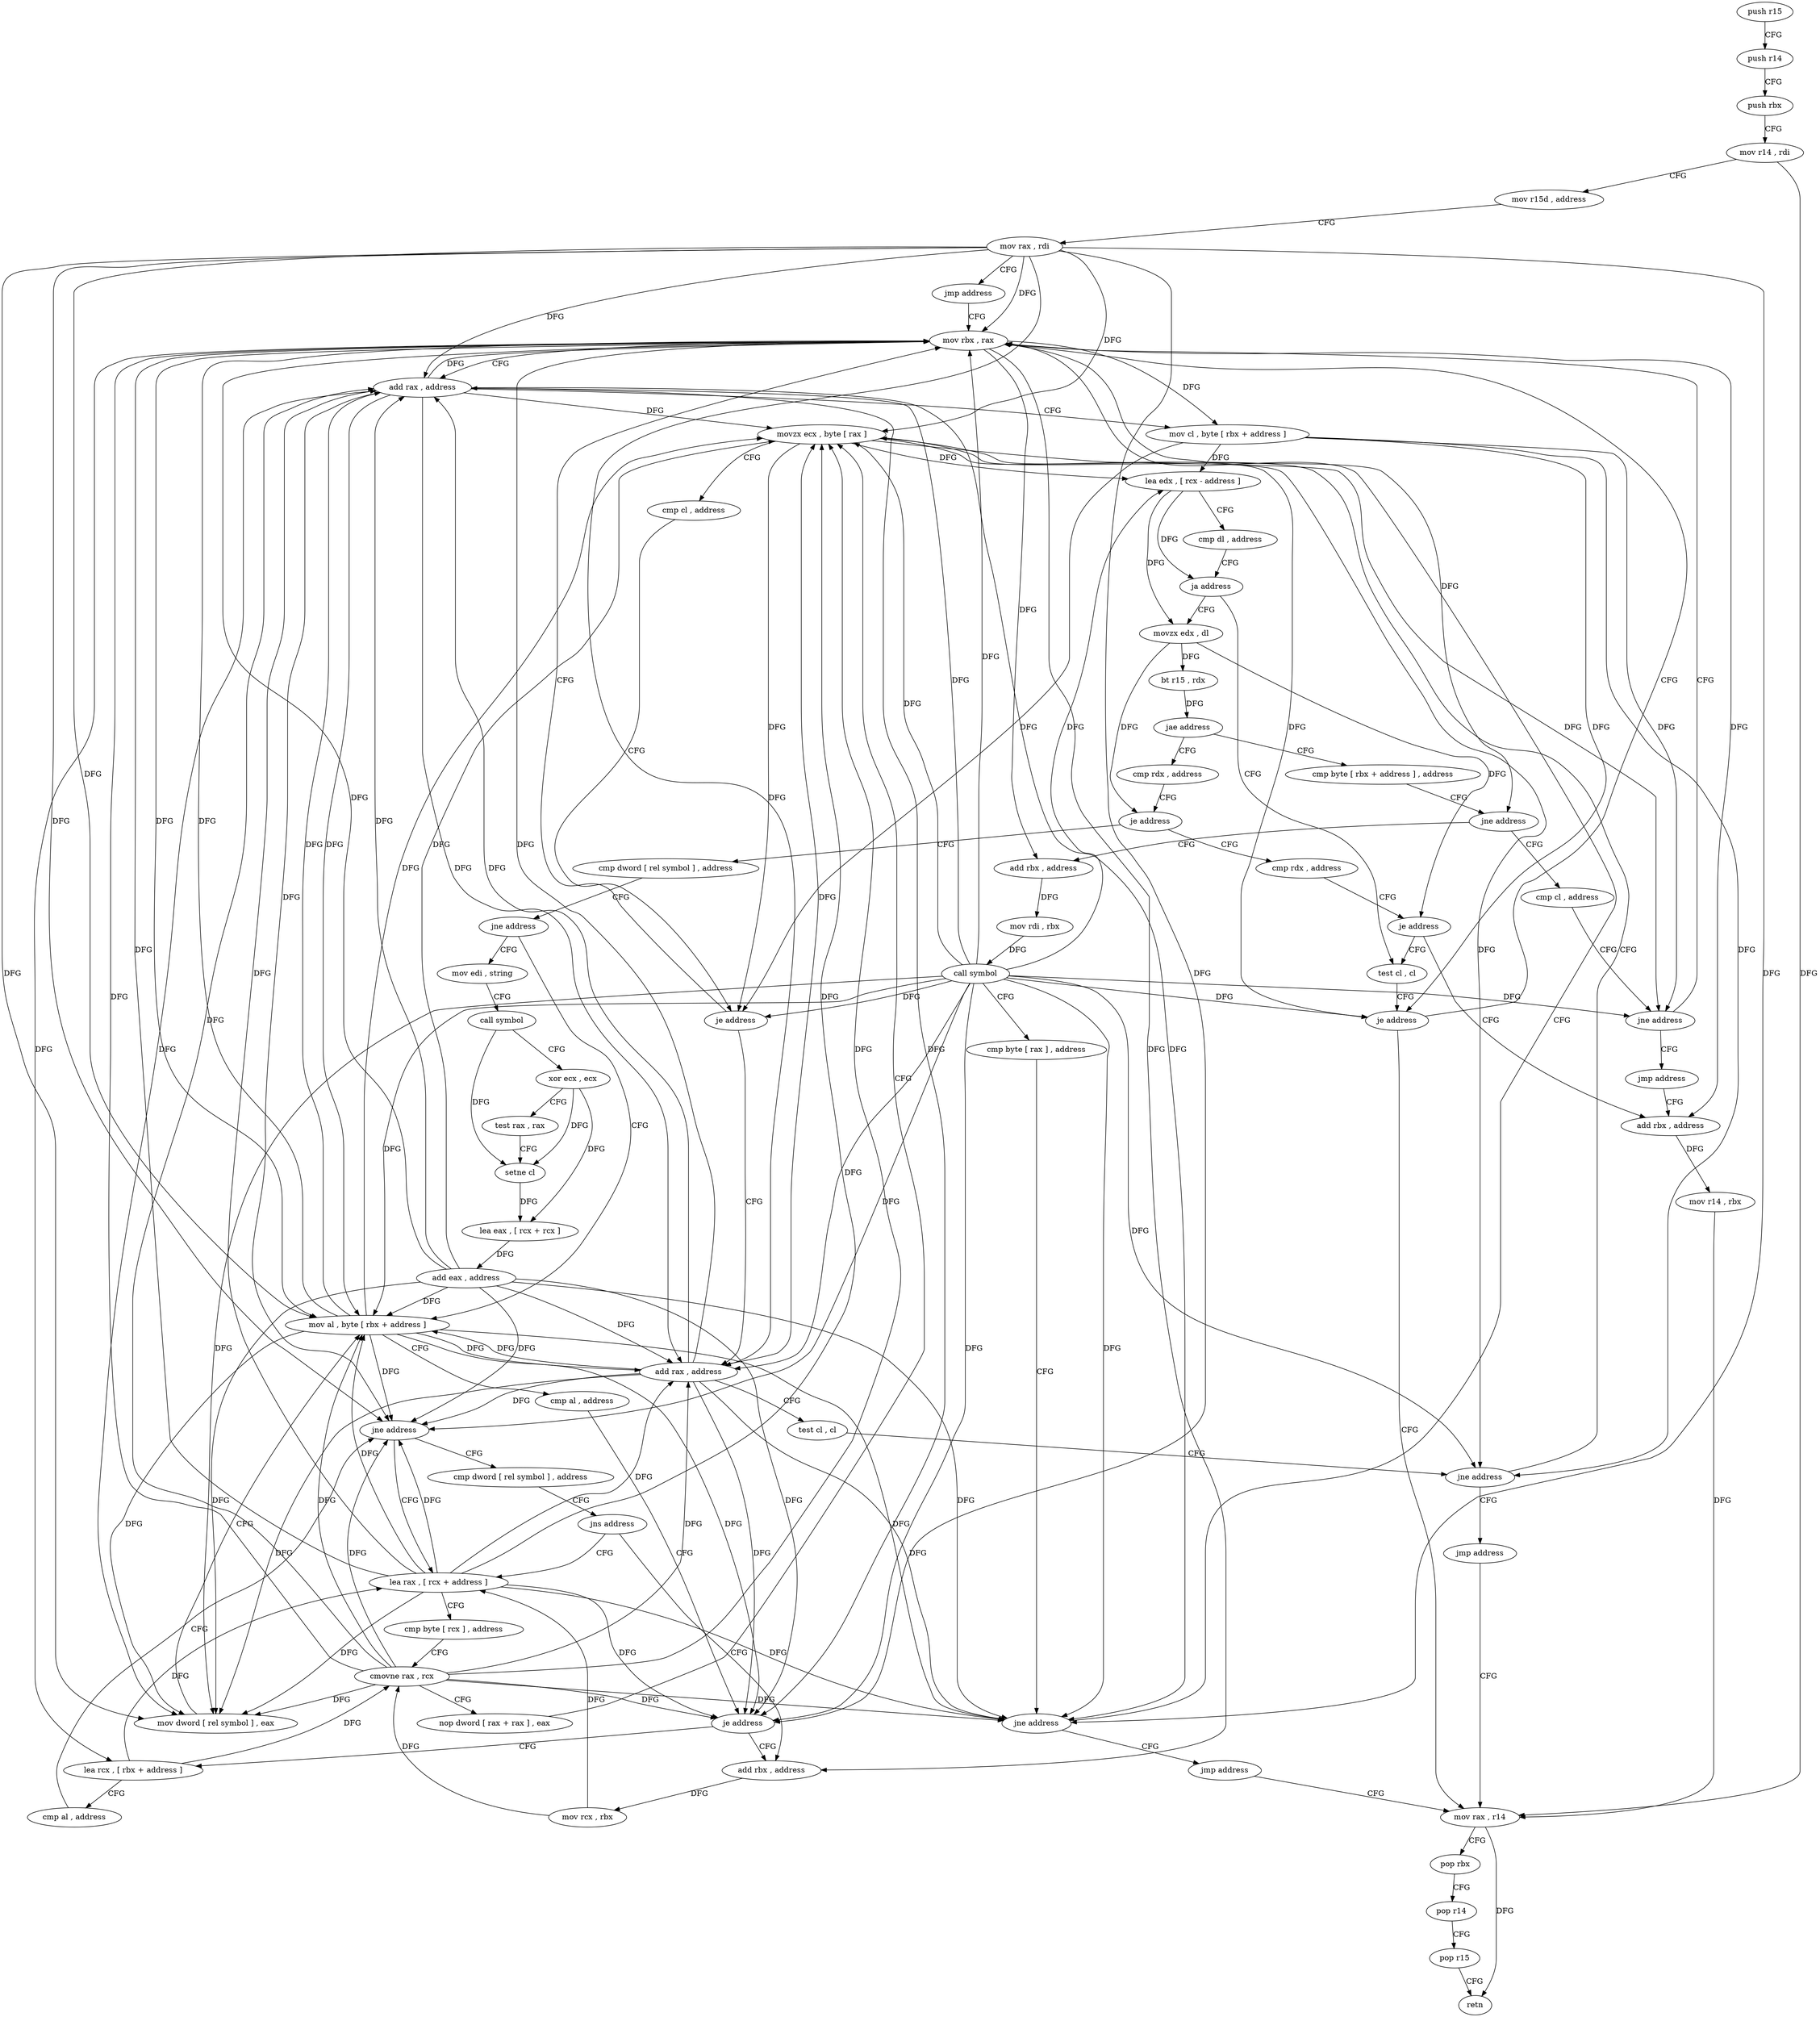 digraph "func" {
"4282336" [label = "push r15" ]
"4282338" [label = "push r14" ]
"4282340" [label = "push rbx" ]
"4282341" [label = "mov r14 , rdi" ]
"4282344" [label = "mov r15d , address" ]
"4282350" [label = "mov rax , rdi" ]
"4282353" [label = "jmp address" ]
"4282392" [label = "mov rbx , rax" ]
"4282395" [label = "add rax , address" ]
"4282399" [label = "mov cl , byte [ rbx + address ]" ]
"4282402" [label = "lea edx , [ rcx - address ]" ]
"4282405" [label = "cmp dl , address" ]
"4282408" [label = "ja address" ]
"4282384" [label = "test cl , cl" ]
"4282410" [label = "movzx edx , dl" ]
"4282386" [label = "je address" ]
"4282573" [label = "mov rax , r14" ]
"4282413" [label = "bt r15 , rdx" ]
"4282417" [label = "jae address" ]
"4282368" [label = "cmp rdx , address" ]
"4282419" [label = "cmp byte [ rbx + address ] , address" ]
"4282576" [label = "pop rbx" ]
"4282577" [label = "pop r14" ]
"4282579" [label = "pop r15" ]
"4282581" [label = "retn" ]
"4282372" [label = "je address" ]
"4282455" [label = "cmp dword [ rel symbol ] , address" ]
"4282374" [label = "cmp rdx , address" ]
"4282423" [label = "jne address" ]
"4282448" [label = "cmp cl , address" ]
"4282425" [label = "add rbx , address" ]
"4282462" [label = "jne address" ]
"4282494" [label = "mov al , byte [ rbx + address ]" ]
"4282464" [label = "mov edi , string" ]
"4282378" [label = "je address" ]
"4282566" [label = "add rbx , address" ]
"4282451" [label = "jne address" ]
"4282453" [label = "jmp address" ]
"4282429" [label = "mov rdi , rbx" ]
"4282432" [label = "call symbol" ]
"4282437" [label = "cmp byte [ rax ] , address" ]
"4282440" [label = "jne address" ]
"4282442" [label = "jmp address" ]
"4282497" [label = "cmp al , address" ]
"4282499" [label = "je address" ]
"4282518" [label = "add rbx , address" ]
"4282501" [label = "lea rcx , [ rbx + address ]" ]
"4282469" [label = "call symbol" ]
"4282474" [label = "xor ecx , ecx" ]
"4282476" [label = "test rax , rax" ]
"4282479" [label = "setne cl" ]
"4282482" [label = "lea eax , [ rcx + rcx ]" ]
"4282485" [label = "add eax , address" ]
"4282488" [label = "mov dword [ rel symbol ] , eax" ]
"4282570" [label = "mov r14 , rbx" ]
"4282522" [label = "mov rcx , rbx" ]
"4282525" [label = "lea rax , [ rcx + address ]" ]
"4282505" [label = "cmp al , address" ]
"4282507" [label = "jne address" ]
"4282509" [label = "cmp dword [ rel symbol ] , address" ]
"4282556" [label = "add rax , address" ]
"4282560" [label = "test cl , cl" ]
"4282562" [label = "jne address" ]
"4282544" [label = "movzx ecx , byte [ rax ]" ]
"4282564" [label = "jmp address" ]
"4282529" [label = "cmp byte [ rcx ] , address" ]
"4282532" [label = "cmovne rax , rcx" ]
"4282536" [label = "nop dword [ rax + rax ] , eax" ]
"4282516" [label = "jns address" ]
"4282547" [label = "cmp cl , address" ]
"4282550" [label = "je address" ]
"4282336" -> "4282338" [ label = "CFG" ]
"4282338" -> "4282340" [ label = "CFG" ]
"4282340" -> "4282341" [ label = "CFG" ]
"4282341" -> "4282344" [ label = "CFG" ]
"4282341" -> "4282573" [ label = "DFG" ]
"4282344" -> "4282350" [ label = "CFG" ]
"4282350" -> "4282353" [ label = "CFG" ]
"4282350" -> "4282392" [ label = "DFG" ]
"4282350" -> "4282395" [ label = "DFG" ]
"4282350" -> "4282440" [ label = "DFG" ]
"4282350" -> "4282494" [ label = "DFG" ]
"4282350" -> "4282499" [ label = "DFG" ]
"4282350" -> "4282488" [ label = "DFG" ]
"4282350" -> "4282507" [ label = "DFG" ]
"4282350" -> "4282544" [ label = "DFG" ]
"4282350" -> "4282556" [ label = "DFG" ]
"4282353" -> "4282392" [ label = "CFG" ]
"4282392" -> "4282395" [ label = "CFG" ]
"4282392" -> "4282399" [ label = "DFG" ]
"4282392" -> "4282423" [ label = "DFG" ]
"4282392" -> "4282425" [ label = "DFG" ]
"4282392" -> "4282494" [ label = "DFG" ]
"4282392" -> "4282566" [ label = "DFG" ]
"4282392" -> "4282518" [ label = "DFG" ]
"4282392" -> "4282501" [ label = "DFG" ]
"4282395" -> "4282399" [ label = "CFG" ]
"4282395" -> "4282392" [ label = "DFG" ]
"4282395" -> "4282440" [ label = "DFG" ]
"4282395" -> "4282494" [ label = "DFG" ]
"4282395" -> "4282499" [ label = "DFG" ]
"4282395" -> "4282488" [ label = "DFG" ]
"4282395" -> "4282507" [ label = "DFG" ]
"4282395" -> "4282544" [ label = "DFG" ]
"4282395" -> "4282556" [ label = "DFG" ]
"4282399" -> "4282402" [ label = "DFG" ]
"4282399" -> "4282386" [ label = "DFG" ]
"4282399" -> "4282451" [ label = "DFG" ]
"4282399" -> "4282550" [ label = "DFG" ]
"4282399" -> "4282562" [ label = "DFG" ]
"4282402" -> "4282405" [ label = "CFG" ]
"4282402" -> "4282408" [ label = "DFG" ]
"4282402" -> "4282410" [ label = "DFG" ]
"4282405" -> "4282408" [ label = "CFG" ]
"4282408" -> "4282384" [ label = "CFG" ]
"4282408" -> "4282410" [ label = "CFG" ]
"4282384" -> "4282386" [ label = "CFG" ]
"4282410" -> "4282413" [ label = "DFG" ]
"4282410" -> "4282372" [ label = "DFG" ]
"4282410" -> "4282378" [ label = "DFG" ]
"4282386" -> "4282573" [ label = "CFG" ]
"4282386" -> "4282392" [ label = "CFG" ]
"4282573" -> "4282576" [ label = "CFG" ]
"4282573" -> "4282581" [ label = "DFG" ]
"4282413" -> "4282417" [ label = "DFG" ]
"4282417" -> "4282368" [ label = "CFG" ]
"4282417" -> "4282419" [ label = "CFG" ]
"4282368" -> "4282372" [ label = "CFG" ]
"4282419" -> "4282423" [ label = "CFG" ]
"4282576" -> "4282577" [ label = "CFG" ]
"4282577" -> "4282579" [ label = "CFG" ]
"4282579" -> "4282581" [ label = "CFG" ]
"4282372" -> "4282455" [ label = "CFG" ]
"4282372" -> "4282374" [ label = "CFG" ]
"4282455" -> "4282462" [ label = "CFG" ]
"4282374" -> "4282378" [ label = "CFG" ]
"4282423" -> "4282448" [ label = "CFG" ]
"4282423" -> "4282425" [ label = "CFG" ]
"4282448" -> "4282451" [ label = "CFG" ]
"4282425" -> "4282429" [ label = "DFG" ]
"4282462" -> "4282494" [ label = "CFG" ]
"4282462" -> "4282464" [ label = "CFG" ]
"4282494" -> "4282497" [ label = "CFG" ]
"4282494" -> "4282392" [ label = "DFG" ]
"4282494" -> "4282395" [ label = "DFG" ]
"4282494" -> "4282440" [ label = "DFG" ]
"4282494" -> "4282499" [ label = "DFG" ]
"4282494" -> "4282488" [ label = "DFG" ]
"4282494" -> "4282507" [ label = "DFG" ]
"4282494" -> "4282544" [ label = "DFG" ]
"4282494" -> "4282556" [ label = "DFG" ]
"4282464" -> "4282469" [ label = "CFG" ]
"4282378" -> "4282566" [ label = "CFG" ]
"4282378" -> "4282384" [ label = "CFG" ]
"4282566" -> "4282570" [ label = "DFG" ]
"4282451" -> "4282392" [ label = "CFG" ]
"4282451" -> "4282453" [ label = "CFG" ]
"4282453" -> "4282566" [ label = "CFG" ]
"4282429" -> "4282432" [ label = "DFG" ]
"4282432" -> "4282437" [ label = "CFG" ]
"4282432" -> "4282392" [ label = "DFG" ]
"4282432" -> "4282395" [ label = "DFG" ]
"4282432" -> "4282402" [ label = "DFG" ]
"4282432" -> "4282386" [ label = "DFG" ]
"4282432" -> "4282451" [ label = "DFG" ]
"4282432" -> "4282440" [ label = "DFG" ]
"4282432" -> "4282494" [ label = "DFG" ]
"4282432" -> "4282499" [ label = "DFG" ]
"4282432" -> "4282488" [ label = "DFG" ]
"4282432" -> "4282507" [ label = "DFG" ]
"4282432" -> "4282544" [ label = "DFG" ]
"4282432" -> "4282556" [ label = "DFG" ]
"4282432" -> "4282550" [ label = "DFG" ]
"4282432" -> "4282562" [ label = "DFG" ]
"4282437" -> "4282440" [ label = "CFG" ]
"4282440" -> "4282392" [ label = "CFG" ]
"4282440" -> "4282442" [ label = "CFG" ]
"4282442" -> "4282573" [ label = "CFG" ]
"4282497" -> "4282499" [ label = "CFG" ]
"4282499" -> "4282518" [ label = "CFG" ]
"4282499" -> "4282501" [ label = "CFG" ]
"4282518" -> "4282522" [ label = "DFG" ]
"4282501" -> "4282505" [ label = "CFG" ]
"4282501" -> "4282525" [ label = "DFG" ]
"4282501" -> "4282532" [ label = "DFG" ]
"4282469" -> "4282474" [ label = "CFG" ]
"4282469" -> "4282479" [ label = "DFG" ]
"4282474" -> "4282476" [ label = "CFG" ]
"4282474" -> "4282479" [ label = "DFG" ]
"4282474" -> "4282482" [ label = "DFG" ]
"4282476" -> "4282479" [ label = "CFG" ]
"4282479" -> "4282482" [ label = "DFG" ]
"4282482" -> "4282485" [ label = "DFG" ]
"4282485" -> "4282488" [ label = "DFG" ]
"4282485" -> "4282392" [ label = "DFG" ]
"4282485" -> "4282395" [ label = "DFG" ]
"4282485" -> "4282440" [ label = "DFG" ]
"4282485" -> "4282499" [ label = "DFG" ]
"4282485" -> "4282494" [ label = "DFG" ]
"4282485" -> "4282507" [ label = "DFG" ]
"4282485" -> "4282544" [ label = "DFG" ]
"4282485" -> "4282556" [ label = "DFG" ]
"4282488" -> "4282494" [ label = "CFG" ]
"4282570" -> "4282573" [ label = "DFG" ]
"4282522" -> "4282525" [ label = "DFG" ]
"4282522" -> "4282532" [ label = "DFG" ]
"4282525" -> "4282529" [ label = "CFG" ]
"4282525" -> "4282392" [ label = "DFG" ]
"4282525" -> "4282395" [ label = "DFG" ]
"4282525" -> "4282440" [ label = "DFG" ]
"4282525" -> "4282499" [ label = "DFG" ]
"4282525" -> "4282488" [ label = "DFG" ]
"4282525" -> "4282507" [ label = "DFG" ]
"4282525" -> "4282494" [ label = "DFG" ]
"4282525" -> "4282544" [ label = "DFG" ]
"4282525" -> "4282556" [ label = "DFG" ]
"4282505" -> "4282507" [ label = "CFG" ]
"4282507" -> "4282525" [ label = "CFG" ]
"4282507" -> "4282509" [ label = "CFG" ]
"4282509" -> "4282516" [ label = "CFG" ]
"4282556" -> "4282560" [ label = "CFG" ]
"4282556" -> "4282392" [ label = "DFG" ]
"4282556" -> "4282395" [ label = "DFG" ]
"4282556" -> "4282440" [ label = "DFG" ]
"4282556" -> "4282499" [ label = "DFG" ]
"4282556" -> "4282488" [ label = "DFG" ]
"4282556" -> "4282507" [ label = "DFG" ]
"4282556" -> "4282544" [ label = "DFG" ]
"4282556" -> "4282494" [ label = "DFG" ]
"4282560" -> "4282562" [ label = "CFG" ]
"4282562" -> "4282544" [ label = "CFG" ]
"4282562" -> "4282564" [ label = "CFG" ]
"4282544" -> "4282547" [ label = "CFG" ]
"4282544" -> "4282402" [ label = "DFG" ]
"4282544" -> "4282386" [ label = "DFG" ]
"4282544" -> "4282451" [ label = "DFG" ]
"4282544" -> "4282550" [ label = "DFG" ]
"4282544" -> "4282562" [ label = "DFG" ]
"4282564" -> "4282573" [ label = "CFG" ]
"4282529" -> "4282532" [ label = "CFG" ]
"4282532" -> "4282536" [ label = "CFG" ]
"4282532" -> "4282392" [ label = "DFG" ]
"4282532" -> "4282395" [ label = "DFG" ]
"4282532" -> "4282440" [ label = "DFG" ]
"4282532" -> "4282499" [ label = "DFG" ]
"4282532" -> "4282488" [ label = "DFG" ]
"4282532" -> "4282507" [ label = "DFG" ]
"4282532" -> "4282494" [ label = "DFG" ]
"4282532" -> "4282544" [ label = "DFG" ]
"4282532" -> "4282556" [ label = "DFG" ]
"4282536" -> "4282544" [ label = "CFG" ]
"4282516" -> "4282525" [ label = "CFG" ]
"4282516" -> "4282518" [ label = "CFG" ]
"4282547" -> "4282550" [ label = "CFG" ]
"4282550" -> "4282392" [ label = "CFG" ]
"4282550" -> "4282556" [ label = "CFG" ]
}
